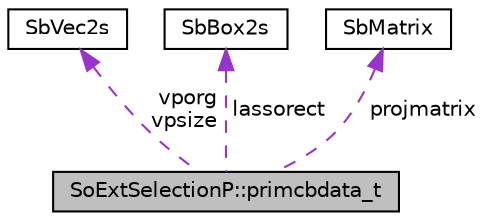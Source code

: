 digraph "SoExtSelectionP::primcbdata_t"
{
 // LATEX_PDF_SIZE
  edge [fontname="Helvetica",fontsize="10",labelfontname="Helvetica",labelfontsize="10"];
  node [fontname="Helvetica",fontsize="10",shape=record];
  Node1 [label="SoExtSelectionP::primcbdata_t",height=0.2,width=0.4,color="black", fillcolor="grey75", style="filled", fontcolor="black",tooltip=" "];
  Node2 -> Node1 [dir="back",color="darkorchid3",fontsize="10",style="dashed",label=" vporg\nvpsize" ,fontname="Helvetica"];
  Node2 [label="SbVec2s",height=0.2,width=0.4,color="black", fillcolor="white", style="filled",URL="$classSbVec2s.html",tooltip="The SbVec2s class is a 2 dimensional vector with short integer coordinates."];
  Node3 -> Node1 [dir="back",color="darkorchid3",fontsize="10",style="dashed",label=" lassorect" ,fontname="Helvetica"];
  Node3 [label="SbBox2s",height=0.2,width=0.4,color="black", fillcolor="white", style="filled",URL="$classSbBox2s.html",tooltip="The SbBox2s class is a 2 dimensional box with short integer coordinates."];
  Node4 -> Node1 [dir="back",color="darkorchid3",fontsize="10",style="dashed",label=" projmatrix" ,fontname="Helvetica"];
  Node4 [label="SbMatrix",height=0.2,width=0.4,color="black", fillcolor="white", style="filled",URL="$classSbMatrix.html",tooltip="The SbMatrix class is a 4x4 dimensional representation of a matrix."];
}
